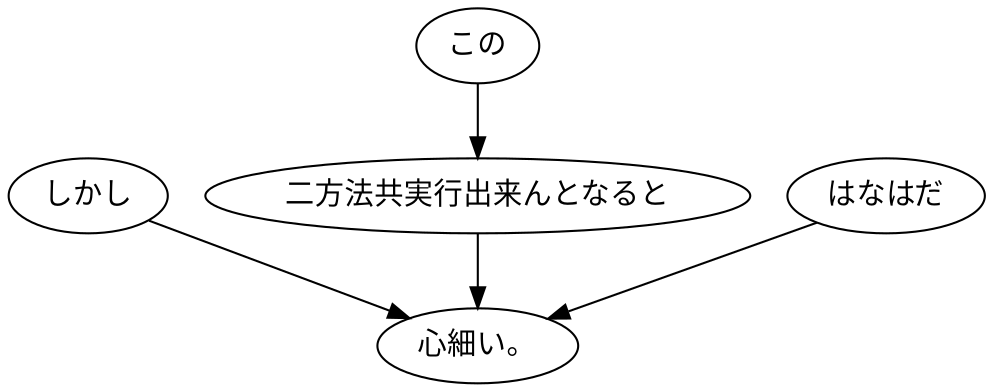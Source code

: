 digraph graph4210 {
	node0 [label="しかし"];
	node1 [label="この"];
	node2 [label="二方法共実行出来んとなると"];
	node3 [label="はなはだ"];
	node4 [label="心細い。"];
	node0 -> node4;
	node1 -> node2;
	node2 -> node4;
	node3 -> node4;
}
